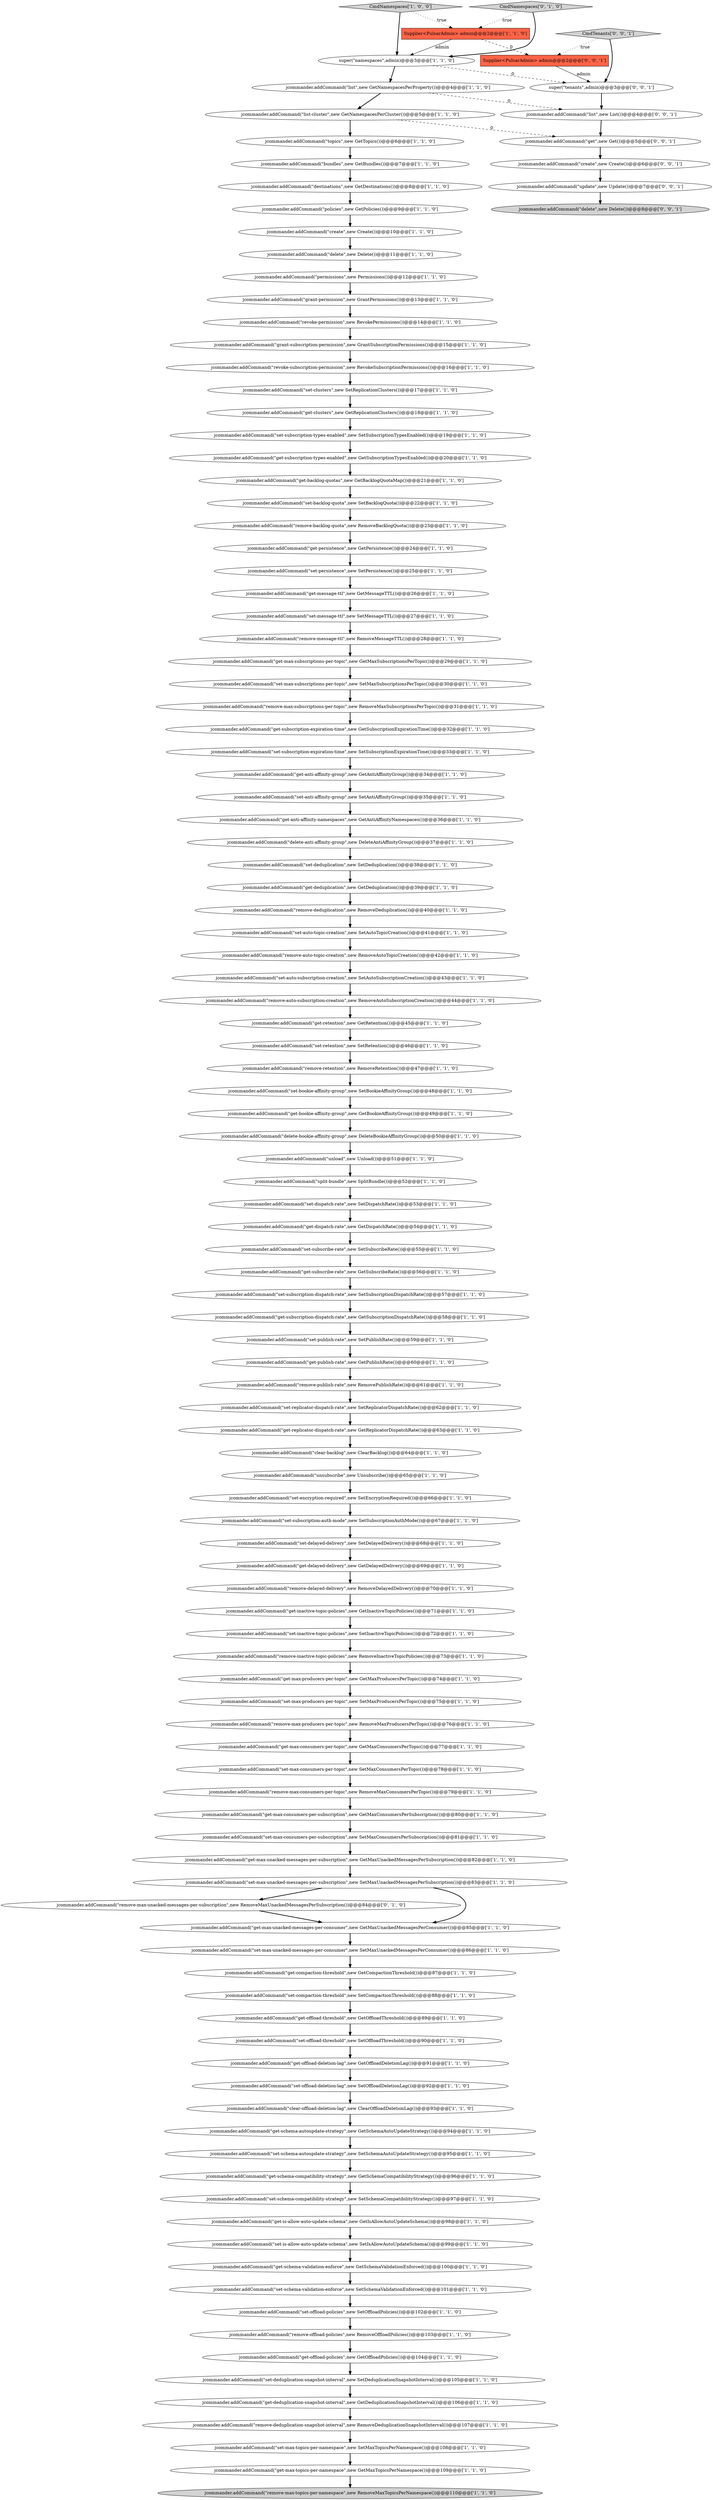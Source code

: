 digraph {
84 [style = filled, label = "jcommander.addCommand(\"set-dispatch-rate\",new SetDispatchRate())@@@53@@@['1', '1', '0']", fillcolor = white, shape = ellipse image = "AAA0AAABBB1BBB"];
43 [style = filled, label = "jcommander.addCommand(\"remove-delayed-delivery\",new RemoveDelayedDelivery())@@@70@@@['1', '1', '0']", fillcolor = white, shape = ellipse image = "AAA0AAABBB1BBB"];
32 [style = filled, label = "jcommander.addCommand(\"delete\",new Delete())@@@11@@@['1', '1', '0']", fillcolor = white, shape = ellipse image = "AAA0AAABBB1BBB"];
40 [style = filled, label = "jcommander.addCommand(\"set-subscription-auth-mode\",new SetSubscriptionAuthMode())@@@67@@@['1', '1', '0']", fillcolor = white, shape = ellipse image = "AAA0AAABBB1BBB"];
5 [style = filled, label = "jcommander.addCommand(\"delete-bookie-affinity-group\",new DeleteBookieAffinityGroup())@@@50@@@['1', '1', '0']", fillcolor = white, shape = ellipse image = "AAA0AAABBB1BBB"];
64 [style = filled, label = "jcommander.addCommand(\"set-deduplication-snapshot-interval\",new SetDeduplicationSnapshotInterval())@@@105@@@['1', '1', '0']", fillcolor = white, shape = ellipse image = "AAA0AAABBB1BBB"];
61 [style = filled, label = "jcommander.addCommand(\"remove-max-producers-per-topic\",new RemoveMaxProducersPerTopic())@@@76@@@['1', '1', '0']", fillcolor = white, shape = ellipse image = "AAA0AAABBB1BBB"];
48 [style = filled, label = "jcommander.addCommand(\"set-clusters\",new SetReplicationClusters())@@@17@@@['1', '1', '0']", fillcolor = white, shape = ellipse image = "AAA0AAABBB1BBB"];
51 [style = filled, label = "jcommander.addCommand(\"split-bundle\",new SplitBundle())@@@52@@@['1', '1', '0']", fillcolor = white, shape = ellipse image = "AAA0AAABBB1BBB"];
86 [style = filled, label = "jcommander.addCommand(\"bundles\",new GetBundles())@@@7@@@['1', '1', '0']", fillcolor = white, shape = ellipse image = "AAA0AAABBB1BBB"];
56 [style = filled, label = "jcommander.addCommand(\"set-subscription-dispatch-rate\",new SetSubscriptionDispatchRate())@@@57@@@['1', '1', '0']", fillcolor = white, shape = ellipse image = "AAA0AAABBB1BBB"];
3 [style = filled, label = "jcommander.addCommand(\"set-offload-deletion-lag\",new SetOffloadDeletionLag())@@@92@@@['1', '1', '0']", fillcolor = white, shape = ellipse image = "AAA0AAABBB1BBB"];
78 [style = filled, label = "jcommander.addCommand(\"set-offload-threshold\",new SetOffloadThreshold())@@@90@@@['1', '1', '0']", fillcolor = white, shape = ellipse image = "AAA0AAABBB1BBB"];
110 [style = filled, label = "jcommander.addCommand(\"remove-max-unacked-messages-per-subscription\",new RemoveMaxUnackedMessagesPerSubscription())@@@84@@@['0', '1', '0']", fillcolor = white, shape = ellipse image = "AAA1AAABBB2BBB"];
104 [style = filled, label = "jcommander.addCommand(\"get-subscribe-rate\",new GetSubscribeRate())@@@56@@@['1', '1', '0']", fillcolor = white, shape = ellipse image = "AAA0AAABBB1BBB"];
82 [style = filled, label = "jcommander.addCommand(\"get-subscription-dispatch-rate\",new GetSubscriptionDispatchRate())@@@58@@@['1', '1', '0']", fillcolor = white, shape = ellipse image = "AAA0AAABBB1BBB"];
106 [style = filled, label = "jcommander.addCommand(\"list-cluster\",new GetNamespacesPerCluster())@@@5@@@['1', '1', '0']", fillcolor = white, shape = ellipse image = "AAA0AAABBB1BBB"];
12 [style = filled, label = "jcommander.addCommand(\"remove-message-ttl\",new RemoveMessageTTL())@@@28@@@['1', '1', '0']", fillcolor = white, shape = ellipse image = "AAA0AAABBB1BBB"];
41 [style = filled, label = "jcommander.addCommand(\"set-subscription-types-enabled\",new SetSubscriptionTypesEnabled())@@@19@@@['1', '1', '0']", fillcolor = white, shape = ellipse image = "AAA0AAABBB1BBB"];
69 [style = filled, label = "jcommander.addCommand(\"set-compaction-threshold\",new SetCompactionThreshold())@@@88@@@['1', '1', '0']", fillcolor = white, shape = ellipse image = "AAA0AAABBB1BBB"];
10 [style = filled, label = "jcommander.addCommand(\"unload\",new Unload())@@@51@@@['1', '1', '0']", fillcolor = white, shape = ellipse image = "AAA0AAABBB1BBB"];
102 [style = filled, label = "jcommander.addCommand(\"get-dispatch-rate\",new GetDispatchRate())@@@54@@@['1', '1', '0']", fillcolor = white, shape = ellipse image = "AAA0AAABBB1BBB"];
67 [style = filled, label = "jcommander.addCommand(\"get-max-subscriptions-per-topic\",new GetMaxSubscriptionsPerTopic())@@@29@@@['1', '1', '0']", fillcolor = white, shape = ellipse image = "AAA0AAABBB1BBB"];
35 [style = filled, label = "jcommander.addCommand(\"policies\",new GetPolicies())@@@9@@@['1', '1', '0']", fillcolor = white, shape = ellipse image = "AAA0AAABBB1BBB"];
101 [style = filled, label = "CmdNamespaces['1', '0', '0']", fillcolor = lightgray, shape = diamond image = "AAA0AAABBB1BBB"];
88 [style = filled, label = "jcommander.addCommand(\"remove-inactive-topic-policies\",new RemoveInactiveTopicPolicies())@@@73@@@['1', '1', '0']", fillcolor = white, shape = ellipse image = "AAA0AAABBB1BBB"];
13 [style = filled, label = "jcommander.addCommand(\"set-max-topics-per-namespace\",new SetMaxTopicsPerNamespace())@@@108@@@['1', '1', '0']", fillcolor = white, shape = ellipse image = "AAA0AAABBB1BBB"];
26 [style = filled, label = "jcommander.addCommand(\"list\",new GetNamespacesPerProperty())@@@4@@@['1', '1', '0']", fillcolor = white, shape = ellipse image = "AAA0AAABBB1BBB"];
21 [style = filled, label = "jcommander.addCommand(\"get-is-allow-auto-update-schema\",new GetIsAllowAutoUpdateSchema())@@@98@@@['1', '1', '0']", fillcolor = white, shape = ellipse image = "AAA0AAABBB1BBB"];
70 [style = filled, label = "jcommander.addCommand(\"get-offload-threshold\",new GetOffloadThreshold())@@@89@@@['1', '1', '0']", fillcolor = white, shape = ellipse image = "AAA0AAABBB1BBB"];
44 [style = filled, label = "jcommander.addCommand(\"set-message-ttl\",new SetMessageTTL())@@@27@@@['1', '1', '0']", fillcolor = white, shape = ellipse image = "AAA0AAABBB1BBB"];
76 [style = filled, label = "jcommander.addCommand(\"revoke-subscription-permission\",new RevokeSubscriptionPermissions())@@@16@@@['1', '1', '0']", fillcolor = white, shape = ellipse image = "AAA0AAABBB1BBB"];
74 [style = filled, label = "jcommander.addCommand(\"get-persistence\",new GetPersistence())@@@24@@@['1', '1', '0']", fillcolor = white, shape = ellipse image = "AAA0AAABBB1BBB"];
54 [style = filled, label = "jcommander.addCommand(\"get-offload-deletion-lag\",new GetOffloadDeletionLag())@@@91@@@['1', '1', '0']", fillcolor = white, shape = ellipse image = "AAA0AAABBB1BBB"];
109 [style = filled, label = "CmdNamespaces['0', '1', '0']", fillcolor = lightgray, shape = diamond image = "AAA0AAABBB2BBB"];
31 [style = filled, label = "jcommander.addCommand(\"set-max-unacked-messages-per-consumer\",new SetMaxUnackedMessagesPerConsumer())@@@86@@@['1', '1', '0']", fillcolor = white, shape = ellipse image = "AAA0AAABBB1BBB"];
1 [style = filled, label = "jcommander.addCommand(\"set-max-consumers-per-subscription\",new SetMaxConsumersPerSubscription())@@@81@@@['1', '1', '0']", fillcolor = white, shape = ellipse image = "AAA0AAABBB1BBB"];
7 [style = filled, label = "jcommander.addCommand(\"get-schema-compatibility-strategy\",new GetSchemaCompatibilityStrategy())@@@96@@@['1', '1', '0']", fillcolor = white, shape = ellipse image = "AAA0AAABBB1BBB"];
73 [style = filled, label = "jcommander.addCommand(\"remove-max-topics-per-namespace\",new RemoveMaxTopicsPerNamespace())@@@110@@@['1', '1', '0']", fillcolor = lightgray, shape = ellipse image = "AAA0AAABBB1BBB"];
14 [style = filled, label = "jcommander.addCommand(\"set-persistence\",new SetPersistence())@@@25@@@['1', '1', '0']", fillcolor = white, shape = ellipse image = "AAA0AAABBB1BBB"];
39 [style = filled, label = "jcommander.addCommand(\"get-clusters\",new GetReplicationClusters())@@@18@@@['1', '1', '0']", fillcolor = white, shape = ellipse image = "AAA0AAABBB1BBB"];
49 [style = filled, label = "jcommander.addCommand(\"get-schema-validation-enforce\",new GetSchemaValidationEnforced())@@@100@@@['1', '1', '0']", fillcolor = white, shape = ellipse image = "AAA0AAABBB1BBB"];
18 [style = filled, label = "jcommander.addCommand(\"get-max-unacked-messages-per-consumer\",new GetMaxUnackedMessagesPerConsumer())@@@85@@@['1', '1', '0']", fillcolor = white, shape = ellipse image = "AAA0AAABBB1BBB"];
72 [style = filled, label = "jcommander.addCommand(\"get-deduplication\",new GetDeduplication())@@@39@@@['1', '1', '0']", fillcolor = white, shape = ellipse image = "AAA0AAABBB1BBB"];
75 [style = filled, label = "jcommander.addCommand(\"get-subscription-types-enabled\",new GetSubscriptionTypesEnabled())@@@20@@@['1', '1', '0']", fillcolor = white, shape = ellipse image = "AAA0AAABBB1BBB"];
91 [style = filled, label = "jcommander.addCommand(\"grant-permission\",new GrantPermissions())@@@13@@@['1', '1', '0']", fillcolor = white, shape = ellipse image = "AAA0AAABBB1BBB"];
36 [style = filled, label = "jcommander.addCommand(\"remove-max-consumers-per-topic\",new RemoveMaxConsumersPerTopic())@@@79@@@['1', '1', '0']", fillcolor = white, shape = ellipse image = "AAA0AAABBB1BBB"];
60 [style = filled, label = "jcommander.addCommand(\"set-publish-rate\",new SetPublishRate())@@@59@@@['1', '1', '0']", fillcolor = white, shape = ellipse image = "AAA0AAABBB1BBB"];
11 [style = filled, label = "jcommander.addCommand(\"set-schema-validation-enforce\",new SetSchemaValidationEnforced())@@@101@@@['1', '1', '0']", fillcolor = white, shape = ellipse image = "AAA0AAABBB1BBB"];
59 [style = filled, label = "jcommander.addCommand(\"set-backlog-quota\",new SetBacklogQuota())@@@22@@@['1', '1', '0']", fillcolor = white, shape = ellipse image = "AAA0AAABBB1BBB"];
68 [style = filled, label = "jcommander.addCommand(\"unsubscribe\",new Unsubscribe())@@@65@@@['1', '1', '0']", fillcolor = white, shape = ellipse image = "AAA0AAABBB1BBB"];
113 [style = filled, label = "jcommander.addCommand(\"create\",new Create())@@@6@@@['0', '0', '1']", fillcolor = white, shape = ellipse image = "AAA0AAABBB3BBB"];
0 [style = filled, label = "jcommander.addCommand(\"get-compaction-threshold\",new GetCompactionThreshold())@@@87@@@['1', '1', '0']", fillcolor = white, shape = ellipse image = "AAA0AAABBB1BBB"];
66 [style = filled, label = "jcommander.addCommand(\"set-inactive-topic-policies\",new SetInactiveTopicPolicies())@@@72@@@['1', '1', '0']", fillcolor = white, shape = ellipse image = "AAA0AAABBB1BBB"];
23 [style = filled, label = "jcommander.addCommand(\"remove-offload-policies\",new RemoveOffloadPolicies())@@@103@@@['1', '1', '0']", fillcolor = white, shape = ellipse image = "AAA0AAABBB1BBB"];
105 [style = filled, label = "jcommander.addCommand(\"get-max-unacked-messages-per-subscription\",new GetMaxUnackedMessagesPerSubscription())@@@82@@@['1', '1', '0']", fillcolor = white, shape = ellipse image = "AAA0AAABBB1BBB"];
37 [style = filled, label = "jcommander.addCommand(\"set-deduplication\",new SetDeduplication())@@@38@@@['1', '1', '0']", fillcolor = white, shape = ellipse image = "AAA0AAABBB1BBB"];
17 [style = filled, label = "jcommander.addCommand(\"get-publish-rate\",new GetPublishRate())@@@60@@@['1', '1', '0']", fillcolor = white, shape = ellipse image = "AAA0AAABBB1BBB"];
53 [style = filled, label = "jcommander.addCommand(\"get-max-topics-per-namespace\",new GetMaxTopicsPerNamespace())@@@109@@@['1', '1', '0']", fillcolor = white, shape = ellipse image = "AAA0AAABBB1BBB"];
71 [style = filled, label = "jcommander.addCommand(\"get-message-ttl\",new GetMessageTTL())@@@26@@@['1', '1', '0']", fillcolor = white, shape = ellipse image = "AAA0AAABBB1BBB"];
90 [style = filled, label = "jcommander.addCommand(\"set-offload-policies\",new SetOffloadPolicies())@@@102@@@['1', '1', '0']", fillcolor = white, shape = ellipse image = "AAA0AAABBB1BBB"];
8 [style = filled, label = "jcommander.addCommand(\"set-replicator-dispatch-rate\",new SetReplicatorDispatchRate())@@@62@@@['1', '1', '0']", fillcolor = white, shape = ellipse image = "AAA0AAABBB1BBB"];
63 [style = filled, label = "jcommander.addCommand(\"set-max-producers-per-topic\",new SetMaxProducersPerTopic())@@@75@@@['1', '1', '0']", fillcolor = white, shape = ellipse image = "AAA0AAABBB1BBB"];
52 [style = filled, label = "jcommander.addCommand(\"set-max-subscriptions-per-topic\",new SetMaxSubscriptionsPerTopic())@@@30@@@['1', '1', '0']", fillcolor = white, shape = ellipse image = "AAA0AAABBB1BBB"];
33 [style = filled, label = "jcommander.addCommand(\"get-max-producers-per-topic\",new GetMaxProducersPerTopic())@@@74@@@['1', '1', '0']", fillcolor = white, shape = ellipse image = "AAA0AAABBB1BBB"];
58 [style = filled, label = "jcommander.addCommand(\"clear-offload-deletion-lag\",new ClearOffloadDeletionLag())@@@93@@@['1', '1', '0']", fillcolor = white, shape = ellipse image = "AAA0AAABBB1BBB"];
103 [style = filled, label = "jcommander.addCommand(\"get-replicator-dispatch-rate\",new GetReplicatorDispatchRate())@@@63@@@['1', '1', '0']", fillcolor = white, shape = ellipse image = "AAA0AAABBB1BBB"];
24 [style = filled, label = "jcommander.addCommand(\"set-auto-topic-creation\",new SetAutoTopicCreation())@@@41@@@['1', '1', '0']", fillcolor = white, shape = ellipse image = "AAA0AAABBB1BBB"];
99 [style = filled, label = "jcommander.addCommand(\"get-deduplication-snapshot-interval\",new GetDeduplicationSnapshotInterval())@@@106@@@['1', '1', '0']", fillcolor = white, shape = ellipse image = "AAA0AAABBB1BBB"];
29 [style = filled, label = "jcommander.addCommand(\"remove-deduplication-snapshot-interval\",new RemoveDeduplicationSnapshotInterval())@@@107@@@['1', '1', '0']", fillcolor = white, shape = ellipse image = "AAA0AAABBB1BBB"];
42 [style = filled, label = "jcommander.addCommand(\"set-subscribe-rate\",new SetSubscribeRate())@@@55@@@['1', '1', '0']", fillcolor = white, shape = ellipse image = "AAA0AAABBB1BBB"];
112 [style = filled, label = "jcommander.addCommand(\"list\",new List())@@@4@@@['0', '0', '1']", fillcolor = white, shape = ellipse image = "AAA0AAABBB3BBB"];
95 [style = filled, label = "jcommander.addCommand(\"get-offload-policies\",new GetOffloadPolicies())@@@104@@@['1', '1', '0']", fillcolor = white, shape = ellipse image = "AAA0AAABBB1BBB"];
55 [style = filled, label = "jcommander.addCommand(\"get-max-consumers-per-topic\",new GetMaxConsumersPerTopic())@@@77@@@['1', '1', '0']", fillcolor = white, shape = ellipse image = "AAA0AAABBB1BBB"];
92 [style = filled, label = "jcommander.addCommand(\"remove-max-subscriptions-per-topic\",new RemoveMaxSubscriptionsPerTopic())@@@31@@@['1', '1', '0']", fillcolor = white, shape = ellipse image = "AAA0AAABBB1BBB"];
57 [style = filled, label = "jcommander.addCommand(\"set-retention\",new SetRetention())@@@46@@@['1', '1', '0']", fillcolor = white, shape = ellipse image = "AAA0AAABBB1BBB"];
93 [style = filled, label = "Supplier<PulsarAdmin> admin@@@2@@@['1', '1', '0']", fillcolor = tomato, shape = box image = "AAA0AAABBB1BBB"];
85 [style = filled, label = "jcommander.addCommand(\"get-anti-affinity-namespaces\",new GetAntiAffinityNamespaces())@@@36@@@['1', '1', '0']", fillcolor = white, shape = ellipse image = "AAA0AAABBB1BBB"];
97 [style = filled, label = "jcommander.addCommand(\"get-backlog-quotas\",new GetBacklogQuotaMap())@@@21@@@['1', '1', '0']", fillcolor = white, shape = ellipse image = "AAA0AAABBB1BBB"];
46 [style = filled, label = "jcommander.addCommand(\"get-anti-affinity-group\",new GetAntiAffinityGroup())@@@34@@@['1', '1', '0']", fillcolor = white, shape = ellipse image = "AAA0AAABBB1BBB"];
81 [style = filled, label = "jcommander.addCommand(\"grant-subscription-permission\",new GrantSubscriptionPermissions())@@@15@@@['1', '1', '0']", fillcolor = white, shape = ellipse image = "AAA0AAABBB1BBB"];
87 [style = filled, label = "jcommander.addCommand(\"set-auto-subscription-creation\",new SetAutoSubscriptionCreation())@@@43@@@['1', '1', '0']", fillcolor = white, shape = ellipse image = "AAA0AAABBB1BBB"];
6 [style = filled, label = "jcommander.addCommand(\"remove-retention\",new RemoveRetention())@@@47@@@['1', '1', '0']", fillcolor = white, shape = ellipse image = "AAA0AAABBB1BBB"];
50 [style = filled, label = "jcommander.addCommand(\"permissions\",new Permissions())@@@12@@@['1', '1', '0']", fillcolor = white, shape = ellipse image = "AAA0AAABBB1BBB"];
94 [style = filled, label = "jcommander.addCommand(\"delete-anti-affinity-group\",new DeleteAntiAffinityGroup())@@@37@@@['1', '1', '0']", fillcolor = white, shape = ellipse image = "AAA0AAABBB1BBB"];
77 [style = filled, label = "jcommander.addCommand(\"get-delayed-delivery\",new GetDelayedDelivery())@@@69@@@['1', '1', '0']", fillcolor = white, shape = ellipse image = "AAA0AAABBB1BBB"];
2 [style = filled, label = "jcommander.addCommand(\"remove-auto-subscription-creation\",new RemoveAutoSubscriptionCreation())@@@44@@@['1', '1', '0']", fillcolor = white, shape = ellipse image = "AAA0AAABBB1BBB"];
45 [style = filled, label = "jcommander.addCommand(\"set-is-allow-auto-update-schema\",new SetIsAllowAutoUpdateSchema())@@@99@@@['1', '1', '0']", fillcolor = white, shape = ellipse image = "AAA0AAABBB1BBB"];
89 [style = filled, label = "jcommander.addCommand(\"set-schema-autoupdate-strategy\",new SetSchemaAutoUpdateStrategy())@@@95@@@['1', '1', '0']", fillcolor = white, shape = ellipse image = "AAA0AAABBB1BBB"];
115 [style = filled, label = "Supplier<PulsarAdmin> admin@@@2@@@['0', '0', '1']", fillcolor = tomato, shape = box image = "AAA0AAABBB3BBB"];
15 [style = filled, label = "jcommander.addCommand(\"set-max-consumers-per-topic\",new SetMaxConsumersPerTopic())@@@78@@@['1', '1', '0']", fillcolor = white, shape = ellipse image = "AAA0AAABBB1BBB"];
62 [style = filled, label = "jcommander.addCommand(\"create\",new Create())@@@10@@@['1', '1', '0']", fillcolor = white, shape = ellipse image = "AAA0AAABBB1BBB"];
117 [style = filled, label = "jcommander.addCommand(\"delete\",new Delete())@@@8@@@['0', '0', '1']", fillcolor = lightgray, shape = ellipse image = "AAA0AAABBB3BBB"];
16 [style = filled, label = "jcommander.addCommand(\"remove-auto-topic-creation\",new RemoveAutoTopicCreation())@@@42@@@['1', '1', '0']", fillcolor = white, shape = ellipse image = "AAA0AAABBB1BBB"];
118 [style = filled, label = "jcommander.addCommand(\"update\",new Update())@@@7@@@['0', '0', '1']", fillcolor = white, shape = ellipse image = "AAA0AAABBB3BBB"];
38 [style = filled, label = "jcommander.addCommand(\"set-delayed-delivery\",new SetDelayedDelivery())@@@68@@@['1', '1', '0']", fillcolor = white, shape = ellipse image = "AAA0AAABBB1BBB"];
107 [style = filled, label = "jcommander.addCommand(\"set-anti-affinity-group\",new SetAntiAffinityGroup())@@@35@@@['1', '1', '0']", fillcolor = white, shape = ellipse image = "AAA0AAABBB1BBB"];
98 [style = filled, label = "jcommander.addCommand(\"set-subscription-expiration-time\",new SetSubscriptionExpirationTime())@@@33@@@['1', '1', '0']", fillcolor = white, shape = ellipse image = "AAA0AAABBB1BBB"];
27 [style = filled, label = "jcommander.addCommand(\"destinations\",new GetDestinations())@@@8@@@['1', '1', '0']", fillcolor = white, shape = ellipse image = "AAA0AAABBB1BBB"];
80 [style = filled, label = "jcommander.addCommand(\"set-max-unacked-messages-per-subscription\",new SetMaxUnackedMessagesPerSubscription())@@@83@@@['1', '1', '0']", fillcolor = white, shape = ellipse image = "AAA0AAABBB1BBB"];
22 [style = filled, label = "jcommander.addCommand(\"revoke-permission\",new RevokePermissions())@@@14@@@['1', '1', '0']", fillcolor = white, shape = ellipse image = "AAA0AAABBB1BBB"];
116 [style = filled, label = "jcommander.addCommand(\"get\",new Get())@@@5@@@['0', '0', '1']", fillcolor = white, shape = ellipse image = "AAA0AAABBB3BBB"];
96 [style = filled, label = "jcommander.addCommand(\"topics\",new GetTopics())@@@6@@@['1', '1', '0']", fillcolor = white, shape = ellipse image = "AAA0AAABBB1BBB"];
108 [style = filled, label = "jcommander.addCommand(\"get-inactive-topic-policies\",new GetInactiveTopicPolicies())@@@71@@@['1', '1', '0']", fillcolor = white, shape = ellipse image = "AAA0AAABBB1BBB"];
25 [style = filled, label = "jcommander.addCommand(\"get-bookie-affinity-group\",new GetBookieAffinityGroup())@@@49@@@['1', '1', '0']", fillcolor = white, shape = ellipse image = "AAA0AAABBB1BBB"];
65 [style = filled, label = "jcommander.addCommand(\"set-encryption-required\",new SetEncryptionRequired())@@@66@@@['1', '1', '0']", fillcolor = white, shape = ellipse image = "AAA0AAABBB1BBB"];
79 [style = filled, label = "jcommander.addCommand(\"remove-backlog-quota\",new RemoveBacklogQuota())@@@23@@@['1', '1', '0']", fillcolor = white, shape = ellipse image = "AAA0AAABBB1BBB"];
47 [style = filled, label = "jcommander.addCommand(\"get-max-consumers-per-subscription\",new GetMaxConsumersPerSubscription())@@@80@@@['1', '1', '0']", fillcolor = white, shape = ellipse image = "AAA0AAABBB1BBB"];
111 [style = filled, label = "CmdTenants['0', '0', '1']", fillcolor = lightgray, shape = diamond image = "AAA0AAABBB3BBB"];
4 [style = filled, label = "jcommander.addCommand(\"set-bookie-affinity-group\",new SetBookieAffinityGroup())@@@48@@@['1', '1', '0']", fillcolor = white, shape = ellipse image = "AAA0AAABBB1BBB"];
100 [style = filled, label = "jcommander.addCommand(\"get-schema-autoupdate-strategy\",new GetSchemaAutoUpdateStrategy())@@@94@@@['1', '1', '0']", fillcolor = white, shape = ellipse image = "AAA0AAABBB1BBB"];
30 [style = filled, label = "jcommander.addCommand(\"remove-publish-rate\",new RemovePublishRate())@@@61@@@['1', '1', '0']", fillcolor = white, shape = ellipse image = "AAA0AAABBB1BBB"];
9 [style = filled, label = "super(\"namespaces\",admin)@@@3@@@['1', '1', '0']", fillcolor = white, shape = ellipse image = "AAA0AAABBB1BBB"];
20 [style = filled, label = "jcommander.addCommand(\"set-schema-compatibility-strategy\",new SetSchemaCompatibilityStrategy())@@@97@@@['1', '1', '0']", fillcolor = white, shape = ellipse image = "AAA0AAABBB1BBB"];
19 [style = filled, label = "jcommander.addCommand(\"get-retention\",new GetRetention())@@@45@@@['1', '1', '0']", fillcolor = white, shape = ellipse image = "AAA0AAABBB1BBB"];
83 [style = filled, label = "jcommander.addCommand(\"remove-deduplication\",new RemoveDeduplication())@@@40@@@['1', '1', '0']", fillcolor = white, shape = ellipse image = "AAA0AAABBB1BBB"];
34 [style = filled, label = "jcommander.addCommand(\"get-subscription-expiration-time\",new GetSubscriptionExpirationTime())@@@32@@@['1', '1', '0']", fillcolor = white, shape = ellipse image = "AAA0AAABBB1BBB"];
28 [style = filled, label = "jcommander.addCommand(\"clear-backlog\",new ClearBacklog())@@@64@@@['1', '1', '0']", fillcolor = white, shape = ellipse image = "AAA0AAABBB1BBB"];
114 [style = filled, label = "super(\"tenants\",admin)@@@3@@@['0', '0', '1']", fillcolor = white, shape = ellipse image = "AAA0AAABBB3BBB"];
33->63 [style = bold, label=""];
0->69 [style = bold, label=""];
29->13 [style = bold, label=""];
49->11 [style = bold, label=""];
56->82 [style = bold, label=""];
86->27 [style = bold, label=""];
101->9 [style = bold, label=""];
34->98 [style = bold, label=""];
91->22 [style = bold, label=""];
39->41 [style = bold, label=""];
101->93 [style = dotted, label="true"];
111->115 [style = dotted, label="true"];
23->95 [style = bold, label=""];
36->47 [style = bold, label=""];
110->18 [style = bold, label=""];
111->114 [style = bold, label=""];
57->6 [style = bold, label=""];
16->87 [style = bold, label=""];
83->24 [style = bold, label=""];
72->83 [style = bold, label=""];
9->26 [style = bold, label=""];
109->93 [style = dotted, label="true"];
116->113 [style = bold, label=""];
14->71 [style = bold, label=""];
106->116 [style = dashed, label="0"];
52->92 [style = bold, label=""];
97->59 [style = bold, label=""];
85->94 [style = bold, label=""];
47->1 [style = bold, label=""];
50->91 [style = bold, label=""];
63->61 [style = bold, label=""];
77->43 [style = bold, label=""];
79->74 [style = bold, label=""];
41->75 [style = bold, label=""];
105->80 [style = bold, label=""];
78->54 [style = bold, label=""];
103->28 [style = bold, label=""];
70->78 [style = bold, label=""];
107->85 [style = bold, label=""];
37->72 [style = bold, label=""];
7->20 [style = bold, label=""];
114->112 [style = bold, label=""];
26->106 [style = bold, label=""];
10->51 [style = bold, label=""];
67->52 [style = bold, label=""];
82->60 [style = bold, label=""];
64->99 [style = bold, label=""];
25->5 [style = bold, label=""];
19->57 [style = bold, label=""];
115->114 [style = solid, label="admin"];
96->86 [style = bold, label=""];
12->67 [style = bold, label=""];
15->36 [style = bold, label=""];
95->64 [style = bold, label=""];
18->31 [style = bold, label=""];
3->58 [style = bold, label=""];
104->56 [style = bold, label=""];
108->66 [style = bold, label=""];
100->89 [style = bold, label=""];
1->105 [style = bold, label=""];
66->88 [style = bold, label=""];
21->45 [style = bold, label=""];
65->40 [style = bold, label=""];
59->79 [style = bold, label=""];
9->114 [style = dashed, label="0"];
106->96 [style = bold, label=""];
6->4 [style = bold, label=""];
69->70 [style = bold, label=""];
98->46 [style = bold, label=""];
4->25 [style = bold, label=""];
93->9 [style = solid, label="admin"];
84->102 [style = bold, label=""];
92->34 [style = bold, label=""];
43->108 [style = bold, label=""];
99->29 [style = bold, label=""];
38->77 [style = bold, label=""];
54->3 [style = bold, label=""];
60->17 [style = bold, label=""];
62->32 [style = bold, label=""];
2->19 [style = bold, label=""];
55->15 [style = bold, label=""];
35->62 [style = bold, label=""];
88->33 [style = bold, label=""];
113->118 [style = bold, label=""];
76->48 [style = bold, label=""];
24->16 [style = bold, label=""];
90->23 [style = bold, label=""];
61->55 [style = bold, label=""];
58->100 [style = bold, label=""];
22->81 [style = bold, label=""];
17->30 [style = bold, label=""];
11->90 [style = bold, label=""];
74->14 [style = bold, label=""];
28->68 [style = bold, label=""];
8->103 [style = bold, label=""];
40->38 [style = bold, label=""];
44->12 [style = bold, label=""];
87->2 [style = bold, label=""];
89->7 [style = bold, label=""];
109->9 [style = bold, label=""];
80->18 [style = bold, label=""];
53->73 [style = bold, label=""];
48->39 [style = bold, label=""];
5->10 [style = bold, label=""];
93->115 [style = dashed, label="0"];
45->49 [style = bold, label=""];
81->76 [style = bold, label=""];
75->97 [style = bold, label=""];
27->35 [style = bold, label=""];
20->21 [style = bold, label=""];
94->37 [style = bold, label=""];
80->110 [style = bold, label=""];
71->44 [style = bold, label=""];
68->65 [style = bold, label=""];
13->53 [style = bold, label=""];
26->112 [style = dashed, label="0"];
102->42 [style = bold, label=""];
118->117 [style = bold, label=""];
51->84 [style = bold, label=""];
112->116 [style = bold, label=""];
30->8 [style = bold, label=""];
46->107 [style = bold, label=""];
32->50 [style = bold, label=""];
42->104 [style = bold, label=""];
31->0 [style = bold, label=""];
}
